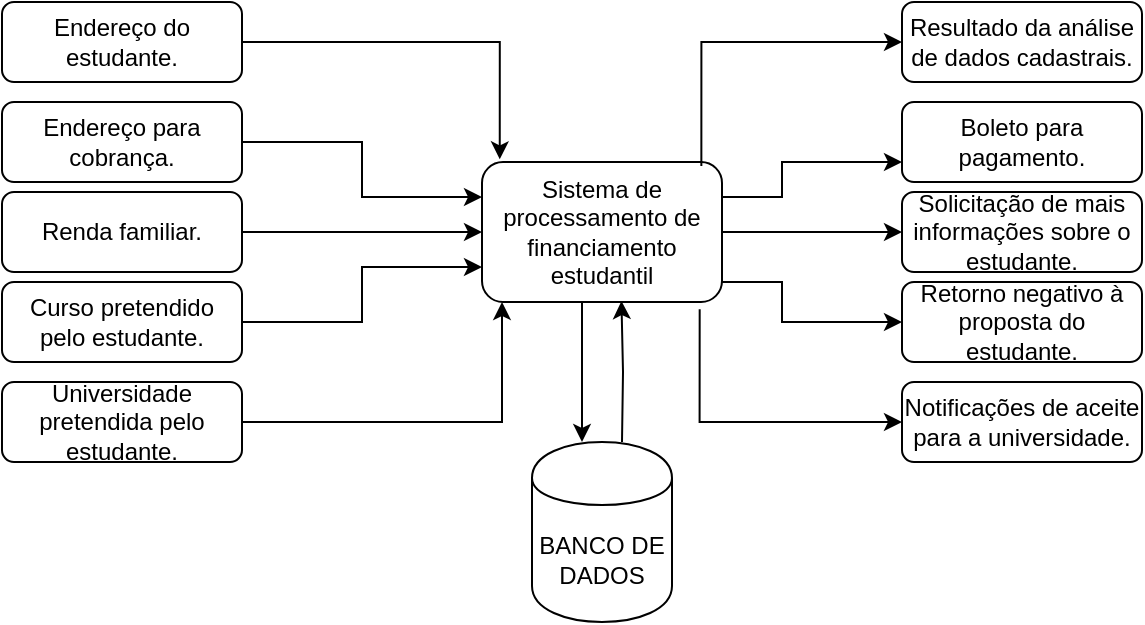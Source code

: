 <mxfile version="14.7.0" type="github">
  <diagram id="C5RBs43oDa-KdzZeNtuy" name="Page-1">
    <mxGraphModel dx="607" dy="453" grid="1" gridSize="10" guides="1" tooltips="1" connect="1" arrows="1" fold="1" page="1" pageScale="1" pageWidth="827" pageHeight="1169" math="0" shadow="0">
      <root>
        <mxCell id="WIyWlLk6GJQsqaUBKTNV-0" />
        <mxCell id="WIyWlLk6GJQsqaUBKTNV-1" parent="WIyWlLk6GJQsqaUBKTNV-0" />
        <mxCell id="v2RnPofWzZrSh_RDACcs-9" style="edgeStyle=orthogonalEdgeStyle;rounded=0;orthogonalLoop=1;jettySize=auto;html=1;" edge="1" parent="WIyWlLk6GJQsqaUBKTNV-1" source="WIyWlLk6GJQsqaUBKTNV-3" target="WIyWlLk6GJQsqaUBKTNV-7">
          <mxGeometry relative="1" as="geometry">
            <Array as="points">
              <mxPoint x="170" y="245" />
              <mxPoint x="170" y="245" />
            </Array>
          </mxGeometry>
        </mxCell>
        <mxCell id="WIyWlLk6GJQsqaUBKTNV-3" value="Renda familiar." style="rounded=1;whiteSpace=wrap;html=1;fontSize=12;glass=0;strokeWidth=1;shadow=0;" parent="WIyWlLk6GJQsqaUBKTNV-1" vertex="1">
          <mxGeometry x="20" y="225" width="120" height="40" as="geometry" />
        </mxCell>
        <mxCell id="v2RnPofWzZrSh_RDACcs-17" style="edgeStyle=orthogonalEdgeStyle;rounded=0;orthogonalLoop=1;jettySize=auto;html=1;" edge="1" parent="WIyWlLk6GJQsqaUBKTNV-1" source="WIyWlLk6GJQsqaUBKTNV-7">
          <mxGeometry relative="1" as="geometry">
            <mxPoint x="470" y="245" as="targetPoint" />
          </mxGeometry>
        </mxCell>
        <mxCell id="WIyWlLk6GJQsqaUBKTNV-7" value="Sistema de processamento de financiamento estudantil" style="rounded=1;whiteSpace=wrap;html=1;fontSize=12;glass=0;strokeWidth=1;shadow=0;" parent="WIyWlLk6GJQsqaUBKTNV-1" vertex="1">
          <mxGeometry x="260" y="210" width="120" height="70" as="geometry" />
        </mxCell>
        <mxCell id="v2RnPofWzZrSh_RDACcs-10" style="edgeStyle=orthogonalEdgeStyle;rounded=0;orthogonalLoop=1;jettySize=auto;html=1;entryX=0;entryY=0.75;entryDx=0;entryDy=0;" edge="1" parent="WIyWlLk6GJQsqaUBKTNV-1" source="v2RnPofWzZrSh_RDACcs-2" target="WIyWlLk6GJQsqaUBKTNV-7">
          <mxGeometry relative="1" as="geometry" />
        </mxCell>
        <mxCell id="v2RnPofWzZrSh_RDACcs-2" value="Curso pretendido pelo estudante." style="rounded=1;whiteSpace=wrap;html=1;fontSize=12;glass=0;strokeWidth=1;shadow=0;" vertex="1" parent="WIyWlLk6GJQsqaUBKTNV-1">
          <mxGeometry x="20" y="270" width="120" height="40" as="geometry" />
        </mxCell>
        <mxCell id="v2RnPofWzZrSh_RDACcs-6" style="edgeStyle=orthogonalEdgeStyle;rounded=0;orthogonalLoop=1;jettySize=auto;html=1;entryX=0;entryY=0.25;entryDx=0;entryDy=0;" edge="1" parent="WIyWlLk6GJQsqaUBKTNV-1" source="v2RnPofWzZrSh_RDACcs-4" target="WIyWlLk6GJQsqaUBKTNV-7">
          <mxGeometry relative="1" as="geometry" />
        </mxCell>
        <mxCell id="v2RnPofWzZrSh_RDACcs-4" value="Endereço para cobrança." style="rounded=1;whiteSpace=wrap;html=1;fontSize=12;glass=0;strokeWidth=1;shadow=0;" vertex="1" parent="WIyWlLk6GJQsqaUBKTNV-1">
          <mxGeometry x="20" y="180" width="120" height="40" as="geometry" />
        </mxCell>
        <mxCell id="v2RnPofWzZrSh_RDACcs-12" style="edgeStyle=orthogonalEdgeStyle;rounded=0;orthogonalLoop=1;jettySize=auto;html=1;" edge="1" parent="WIyWlLk6GJQsqaUBKTNV-1" source="v2RnPofWzZrSh_RDACcs-11">
          <mxGeometry relative="1" as="geometry">
            <mxPoint x="270" y="280" as="targetPoint" />
            <Array as="points">
              <mxPoint x="270" y="340" />
            </Array>
          </mxGeometry>
        </mxCell>
        <mxCell id="v2RnPofWzZrSh_RDACcs-11" value="Universidade pretendida pelo estudante." style="rounded=1;whiteSpace=wrap;html=1;fontSize=12;glass=0;strokeWidth=1;shadow=0;" vertex="1" parent="WIyWlLk6GJQsqaUBKTNV-1">
          <mxGeometry x="20" y="320" width="120" height="40" as="geometry" />
        </mxCell>
        <mxCell id="v2RnPofWzZrSh_RDACcs-14" style="edgeStyle=orthogonalEdgeStyle;rounded=0;orthogonalLoop=1;jettySize=auto;html=1;entryX=0.074;entryY=-0.019;entryDx=0;entryDy=0;entryPerimeter=0;" edge="1" parent="WIyWlLk6GJQsqaUBKTNV-1" source="v2RnPofWzZrSh_RDACcs-13" target="WIyWlLk6GJQsqaUBKTNV-7">
          <mxGeometry relative="1" as="geometry" />
        </mxCell>
        <mxCell id="v2RnPofWzZrSh_RDACcs-13" value="Endereço do estudante." style="rounded=1;whiteSpace=wrap;html=1;fontSize=12;glass=0;strokeWidth=1;shadow=0;" vertex="1" parent="WIyWlLk6GJQsqaUBKTNV-1">
          <mxGeometry x="20" y="130" width="120" height="40" as="geometry" />
        </mxCell>
        <mxCell id="v2RnPofWzZrSh_RDACcs-18" value="Solicitação de mais informações sobre o estudante." style="rounded=1;whiteSpace=wrap;html=1;fontSize=12;glass=0;strokeWidth=1;shadow=0;" vertex="1" parent="WIyWlLk6GJQsqaUBKTNV-1">
          <mxGeometry x="470" y="225" width="120" height="40" as="geometry" />
        </mxCell>
        <mxCell id="v2RnPofWzZrSh_RDACcs-26" style="edgeStyle=orthogonalEdgeStyle;rounded=0;orthogonalLoop=1;jettySize=auto;html=1;exitX=1;exitY=0.25;exitDx=0;exitDy=0;" edge="1" parent="WIyWlLk6GJQsqaUBKTNV-1" source="WIyWlLk6GJQsqaUBKTNV-7" target="v2RnPofWzZrSh_RDACcs-19">
          <mxGeometry relative="1" as="geometry">
            <Array as="points">
              <mxPoint x="410" y="228" />
              <mxPoint x="410" y="210" />
            </Array>
          </mxGeometry>
        </mxCell>
        <mxCell id="v2RnPofWzZrSh_RDACcs-19" value="Boleto para pagamento." style="rounded=1;whiteSpace=wrap;html=1;fontSize=12;glass=0;strokeWidth=1;shadow=0;" vertex="1" parent="WIyWlLk6GJQsqaUBKTNV-1">
          <mxGeometry x="470" y="180" width="120" height="40" as="geometry" />
        </mxCell>
        <mxCell id="v2RnPofWzZrSh_RDACcs-27" style="edgeStyle=orthogonalEdgeStyle;rounded=0;orthogonalLoop=1;jettySize=auto;html=1;exitX=0.914;exitY=0.029;exitDx=0;exitDy=0;exitPerimeter=0;" edge="1" parent="WIyWlLk6GJQsqaUBKTNV-1" source="WIyWlLk6GJQsqaUBKTNV-7" target="v2RnPofWzZrSh_RDACcs-20">
          <mxGeometry relative="1" as="geometry">
            <Array as="points">
              <mxPoint x="370" y="150" />
            </Array>
          </mxGeometry>
        </mxCell>
        <mxCell id="v2RnPofWzZrSh_RDACcs-20" value="Resultado da análise de dados cadastrais." style="rounded=1;whiteSpace=wrap;html=1;fontSize=12;glass=0;strokeWidth=1;shadow=0;" vertex="1" parent="WIyWlLk6GJQsqaUBKTNV-1">
          <mxGeometry x="470" y="130" width="120" height="40" as="geometry" />
        </mxCell>
        <mxCell id="v2RnPofWzZrSh_RDACcs-28" value="" style="edgeStyle=orthogonalEdgeStyle;rounded=0;orthogonalLoop=1;jettySize=auto;html=1;" edge="1" parent="WIyWlLk6GJQsqaUBKTNV-1" target="v2RnPofWzZrSh_RDACcs-21">
          <mxGeometry relative="1" as="geometry">
            <mxPoint x="380" y="270" as="sourcePoint" />
            <Array as="points">
              <mxPoint x="410" y="270" />
              <mxPoint x="410" y="290" />
            </Array>
          </mxGeometry>
        </mxCell>
        <mxCell id="v2RnPofWzZrSh_RDACcs-21" value="Retorno negativo à proposta do estudante." style="rounded=1;whiteSpace=wrap;html=1;fontSize=12;glass=0;strokeWidth=1;shadow=0;" vertex="1" parent="WIyWlLk6GJQsqaUBKTNV-1">
          <mxGeometry x="470" y="270" width="120" height="40" as="geometry" />
        </mxCell>
        <mxCell id="v2RnPofWzZrSh_RDACcs-29" style="edgeStyle=orthogonalEdgeStyle;rounded=0;orthogonalLoop=1;jettySize=auto;html=1;exitX=0.907;exitY=1.052;exitDx=0;exitDy=0;exitPerimeter=0;" edge="1" parent="WIyWlLk6GJQsqaUBKTNV-1" source="WIyWlLk6GJQsqaUBKTNV-7" target="v2RnPofWzZrSh_RDACcs-22">
          <mxGeometry relative="1" as="geometry">
            <Array as="points">
              <mxPoint x="369" y="340" />
            </Array>
          </mxGeometry>
        </mxCell>
        <mxCell id="v2RnPofWzZrSh_RDACcs-22" value="Notificações de aceite para a universidade." style="rounded=1;whiteSpace=wrap;html=1;fontSize=12;glass=0;strokeWidth=1;shadow=0;" vertex="1" parent="WIyWlLk6GJQsqaUBKTNV-1">
          <mxGeometry x="470" y="320" width="120" height="40" as="geometry" />
        </mxCell>
        <mxCell id="v2RnPofWzZrSh_RDACcs-38" value="" style="edgeStyle=orthogonalEdgeStyle;rounded=0;orthogonalLoop=1;jettySize=auto;html=1;" edge="1" parent="WIyWlLk6GJQsqaUBKTNV-1" source="WIyWlLk6GJQsqaUBKTNV-7" target="v2RnPofWzZrSh_RDACcs-37">
          <mxGeometry relative="1" as="geometry">
            <Array as="points">
              <mxPoint x="310" y="290" />
              <mxPoint x="310" y="290" />
            </Array>
          </mxGeometry>
        </mxCell>
        <mxCell id="v2RnPofWzZrSh_RDACcs-37" value="BANCO DE DADOS" style="shape=cylinder;whiteSpace=wrap;html=1;boundedLbl=1;backgroundOutline=1;" vertex="1" parent="WIyWlLk6GJQsqaUBKTNV-1">
          <mxGeometry x="285" y="350" width="70" height="90" as="geometry" />
        </mxCell>
        <mxCell id="v2RnPofWzZrSh_RDACcs-39" value="" style="edgeStyle=orthogonalEdgeStyle;rounded=0;orthogonalLoop=1;jettySize=auto;html=1;entryX=0.581;entryY=0.993;entryDx=0;entryDy=0;entryPerimeter=0;exitX=0.581;exitY=0.993;exitDx=0;exitDy=0;exitPerimeter=0;" edge="1" parent="WIyWlLk6GJQsqaUBKTNV-1" target="WIyWlLk6GJQsqaUBKTNV-7">
          <mxGeometry relative="1" as="geometry">
            <mxPoint x="330" y="350" as="sourcePoint" />
            <mxPoint x="330.0" y="290" as="targetPoint" />
            <Array as="points" />
          </mxGeometry>
        </mxCell>
      </root>
    </mxGraphModel>
  </diagram>
</mxfile>
